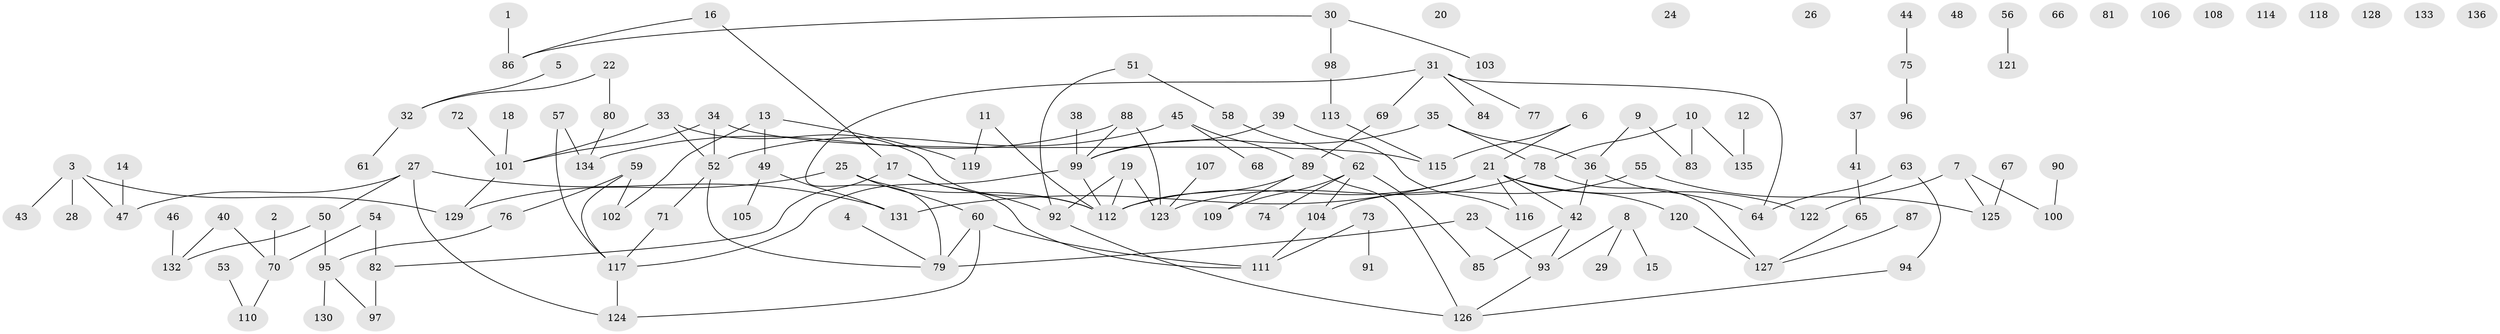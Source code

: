 // coarse degree distribution, {1: 0.2962962962962963, 0: 0.16049382716049382, 2: 0.25925925925925924, 4: 0.12345679012345678, 5: 0.06172839506172839, 3: 0.06172839506172839, 7: 0.012345679012345678, 17: 0.012345679012345678, 6: 0.012345679012345678}
// Generated by graph-tools (version 1.1) at 2025/43/03/04/25 21:43:00]
// undirected, 136 vertices, 153 edges
graph export_dot {
graph [start="1"]
  node [color=gray90,style=filled];
  1;
  2;
  3;
  4;
  5;
  6;
  7;
  8;
  9;
  10;
  11;
  12;
  13;
  14;
  15;
  16;
  17;
  18;
  19;
  20;
  21;
  22;
  23;
  24;
  25;
  26;
  27;
  28;
  29;
  30;
  31;
  32;
  33;
  34;
  35;
  36;
  37;
  38;
  39;
  40;
  41;
  42;
  43;
  44;
  45;
  46;
  47;
  48;
  49;
  50;
  51;
  52;
  53;
  54;
  55;
  56;
  57;
  58;
  59;
  60;
  61;
  62;
  63;
  64;
  65;
  66;
  67;
  68;
  69;
  70;
  71;
  72;
  73;
  74;
  75;
  76;
  77;
  78;
  79;
  80;
  81;
  82;
  83;
  84;
  85;
  86;
  87;
  88;
  89;
  90;
  91;
  92;
  93;
  94;
  95;
  96;
  97;
  98;
  99;
  100;
  101;
  102;
  103;
  104;
  105;
  106;
  107;
  108;
  109;
  110;
  111;
  112;
  113;
  114;
  115;
  116;
  117;
  118;
  119;
  120;
  121;
  122;
  123;
  124;
  125;
  126;
  127;
  128;
  129;
  130;
  131;
  132;
  133;
  134;
  135;
  136;
  1 -- 86;
  2 -- 70;
  3 -- 28;
  3 -- 43;
  3 -- 47;
  3 -- 129;
  4 -- 79;
  5 -- 32;
  6 -- 21;
  6 -- 115;
  7 -- 100;
  7 -- 122;
  7 -- 125;
  8 -- 15;
  8 -- 29;
  8 -- 93;
  9 -- 36;
  9 -- 83;
  10 -- 78;
  10 -- 83;
  10 -- 135;
  11 -- 112;
  11 -- 119;
  12 -- 135;
  13 -- 49;
  13 -- 102;
  13 -- 119;
  14 -- 47;
  16 -- 17;
  16 -- 86;
  17 -- 82;
  17 -- 92;
  17 -- 111;
  18 -- 101;
  19 -- 92;
  19 -- 112;
  19 -- 123;
  21 -- 42;
  21 -- 112;
  21 -- 116;
  21 -- 120;
  21 -- 122;
  21 -- 131;
  22 -- 32;
  22 -- 80;
  23 -- 79;
  23 -- 93;
  25 -- 60;
  25 -- 112;
  25 -- 129;
  27 -- 47;
  27 -- 50;
  27 -- 124;
  27 -- 131;
  30 -- 86;
  30 -- 98;
  30 -- 103;
  31 -- 64;
  31 -- 69;
  31 -- 77;
  31 -- 79;
  31 -- 84;
  32 -- 61;
  33 -- 52;
  33 -- 101;
  33 -- 112;
  34 -- 52;
  34 -- 101;
  34 -- 115;
  35 -- 36;
  35 -- 78;
  35 -- 99;
  36 -- 42;
  36 -- 64;
  37 -- 41;
  38 -- 99;
  39 -- 99;
  39 -- 116;
  40 -- 70;
  40 -- 132;
  41 -- 65;
  42 -- 85;
  42 -- 93;
  44 -- 75;
  45 -- 52;
  45 -- 68;
  45 -- 89;
  46 -- 132;
  49 -- 105;
  49 -- 131;
  50 -- 95;
  50 -- 132;
  51 -- 58;
  51 -- 92;
  52 -- 71;
  52 -- 79;
  53 -- 110;
  54 -- 70;
  54 -- 82;
  55 -- 104;
  55 -- 125;
  56 -- 121;
  57 -- 117;
  57 -- 134;
  58 -- 62;
  59 -- 76;
  59 -- 102;
  59 -- 117;
  60 -- 79;
  60 -- 111;
  60 -- 124;
  62 -- 74;
  62 -- 85;
  62 -- 104;
  62 -- 109;
  63 -- 64;
  63 -- 94;
  65 -- 127;
  67 -- 125;
  69 -- 89;
  70 -- 110;
  71 -- 117;
  72 -- 101;
  73 -- 91;
  73 -- 111;
  75 -- 96;
  76 -- 95;
  78 -- 123;
  78 -- 127;
  80 -- 134;
  82 -- 97;
  87 -- 127;
  88 -- 99;
  88 -- 123;
  88 -- 134;
  89 -- 109;
  89 -- 112;
  89 -- 126;
  90 -- 100;
  92 -- 126;
  93 -- 126;
  94 -- 126;
  95 -- 97;
  95 -- 130;
  98 -- 113;
  99 -- 112;
  99 -- 117;
  101 -- 129;
  104 -- 111;
  107 -- 123;
  113 -- 115;
  117 -- 124;
  120 -- 127;
}
